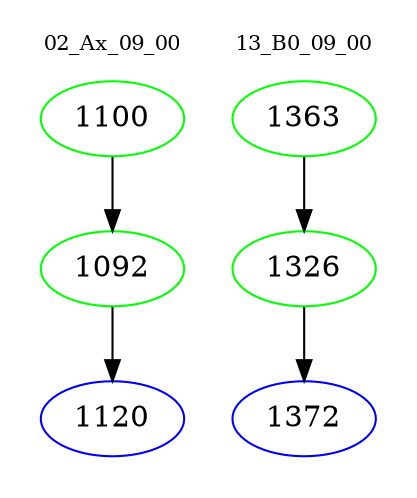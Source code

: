 digraph{
subgraph cluster_0 {
color = white
label = "02_Ax_09_00";
fontsize=10;
T0_1100 [label="1100", color="green"]
T0_1100 -> T0_1092 [color="black"]
T0_1092 [label="1092", color="green"]
T0_1092 -> T0_1120 [color="black"]
T0_1120 [label="1120", color="blue"]
}
subgraph cluster_1 {
color = white
label = "13_B0_09_00";
fontsize=10;
T1_1363 [label="1363", color="green"]
T1_1363 -> T1_1326 [color="black"]
T1_1326 [label="1326", color="green"]
T1_1326 -> T1_1372 [color="black"]
T1_1372 [label="1372", color="blue"]
}
}
